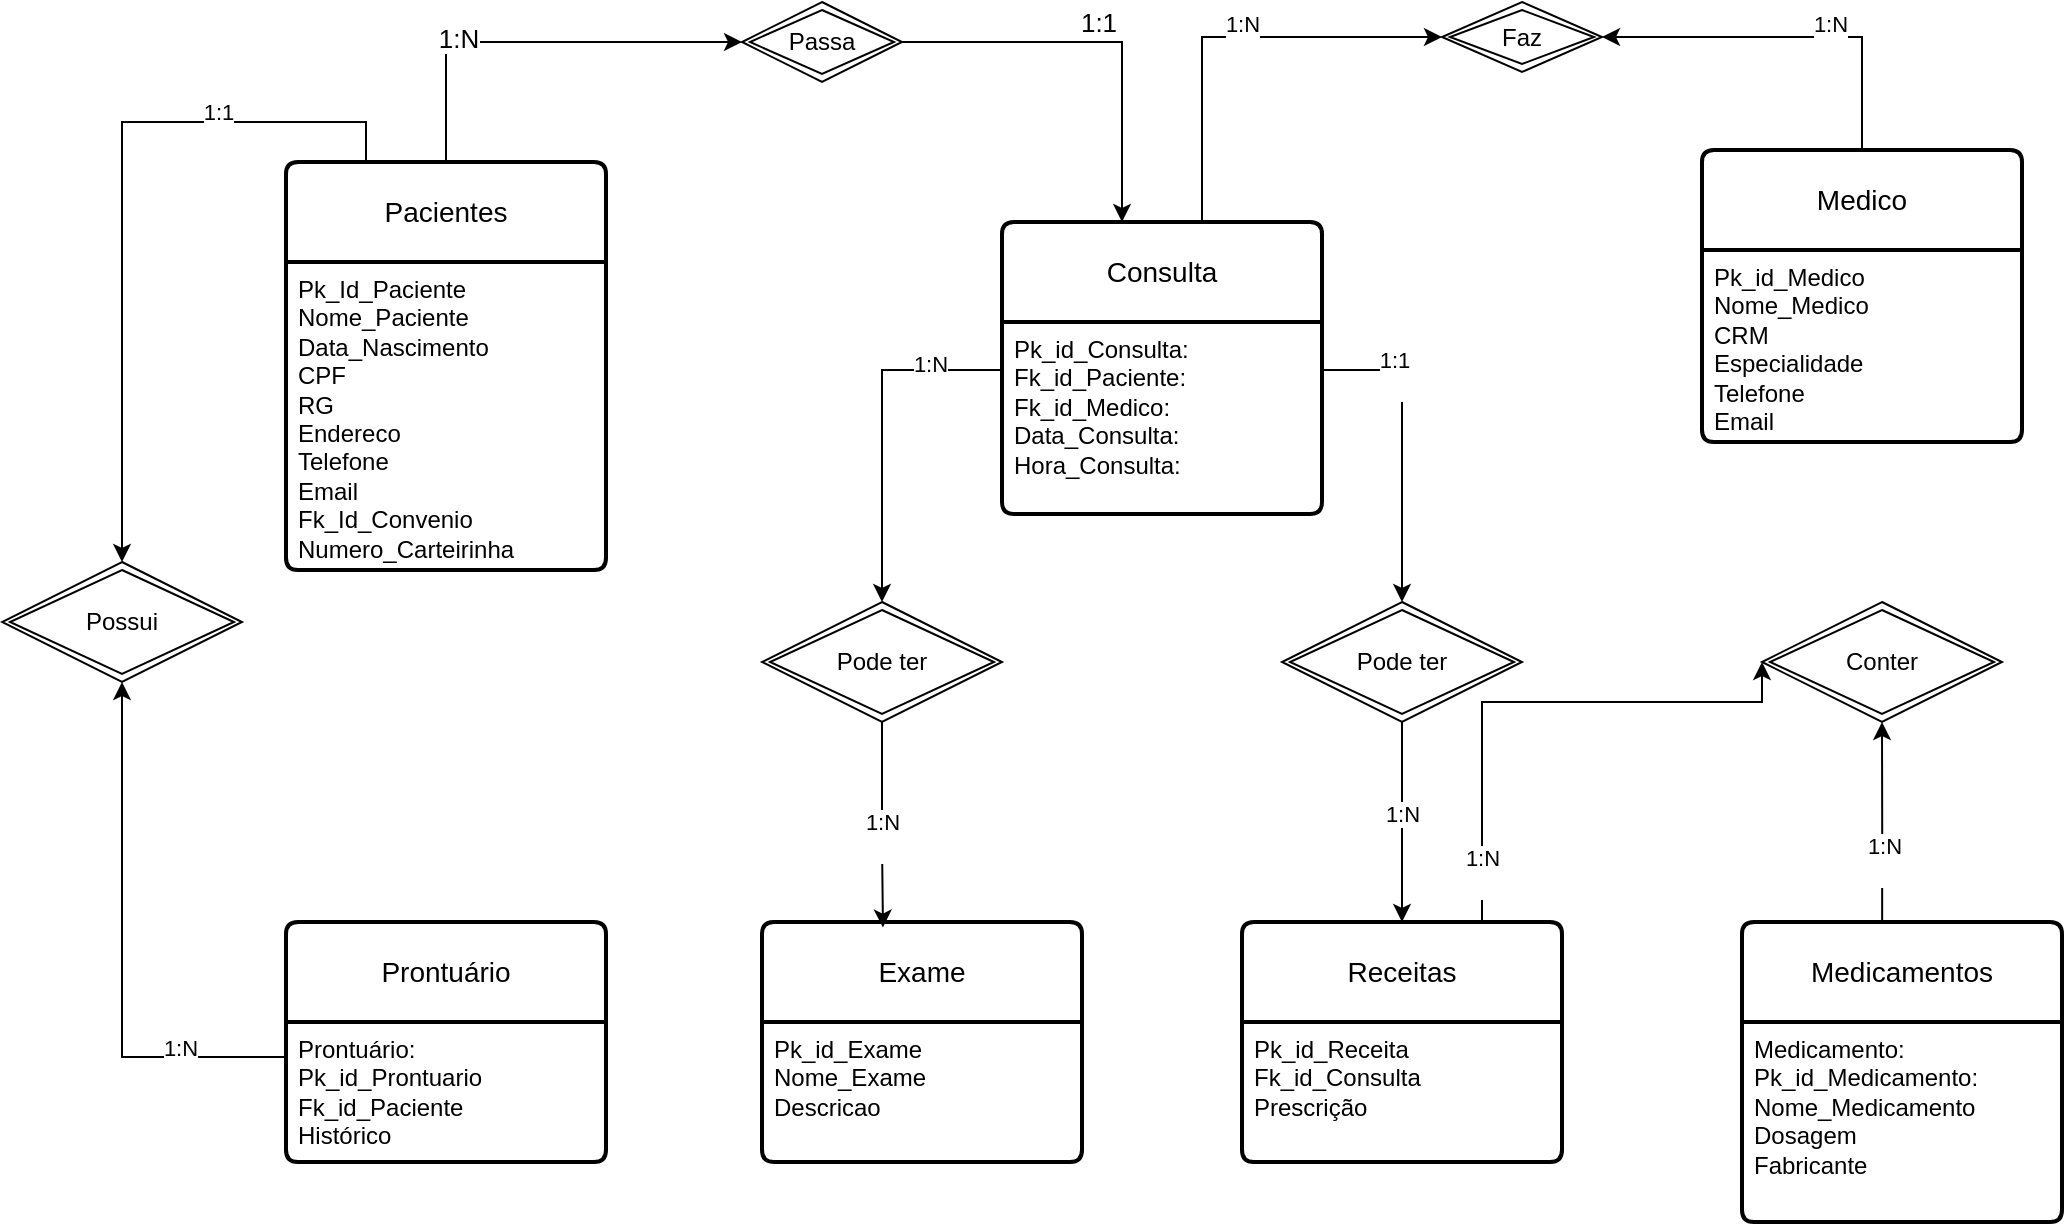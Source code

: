 <mxfile version="24.4.0" type="github">
  <diagram name="Page-1" id="9f46799a-70d6-7492-0946-bef42562c5a5">
    <mxGraphModel dx="2531" dy="813" grid="1" gridSize="10" guides="1" tooltips="1" connect="1" arrows="1" fold="1" page="1" pageScale="1" pageWidth="1100" pageHeight="850" background="none" math="0" shadow="0">
      <root>
        <mxCell id="0" />
        <mxCell id="1" parent="0" />
        <mxCell id="jqyQrgZry3oG7Yk4CvfF-23" style="edgeStyle=orthogonalEdgeStyle;rounded=0;orthogonalLoop=1;jettySize=auto;html=1;exitX=0.5;exitY=0;exitDx=0;exitDy=0;entryX=0;entryY=0.5;entryDx=0;entryDy=0;" edge="1" parent="1" source="jqyQrgZry3oG7Yk4CvfF-1" target="jqyQrgZry3oG7Yk4CvfF-22">
          <mxGeometry relative="1" as="geometry" />
        </mxCell>
        <mxCell id="jqyQrgZry3oG7Yk4CvfF-25" value="&lt;font style=&quot;font-size: 13px;&quot;&gt;1:N&lt;/font&gt;" style="edgeLabel;html=1;align=center;verticalAlign=middle;resizable=0;points=[];" vertex="1" connectable="0" parent="jqyQrgZry3oG7Yk4CvfF-23">
          <mxGeometry x="-0.363" y="2" relative="1" as="geometry">
            <mxPoint as="offset" />
          </mxGeometry>
        </mxCell>
        <mxCell id="jqyQrgZry3oG7Yk4CvfF-32" style="edgeStyle=orthogonalEdgeStyle;rounded=0;orthogonalLoop=1;jettySize=auto;html=1;exitX=0.25;exitY=0;exitDx=0;exitDy=0;entryX=0.5;entryY=0;entryDx=0;entryDy=0;" edge="1" parent="1" source="jqyQrgZry3oG7Yk4CvfF-1" target="jqyQrgZry3oG7Yk4CvfF-33">
          <mxGeometry relative="1" as="geometry">
            <mxPoint x="30.0" y="200" as="targetPoint" />
          </mxGeometry>
        </mxCell>
        <mxCell id="jqyQrgZry3oG7Yk4CvfF-36" value="&lt;div&gt;1:1&lt;/div&gt;&lt;div&gt;&lt;br&gt;&lt;/div&gt;" style="edgeLabel;html=1;align=center;verticalAlign=middle;resizable=0;points=[];" vertex="1" connectable="0" parent="jqyQrgZry3oG7Yk4CvfF-32">
          <mxGeometry x="-0.482" y="2" relative="1" as="geometry">
            <mxPoint as="offset" />
          </mxGeometry>
        </mxCell>
        <mxCell id="jqyQrgZry3oG7Yk4CvfF-1" value="Pacientes" style="swimlane;childLayout=stackLayout;horizontal=1;startSize=50;horizontalStack=0;rounded=1;fontSize=14;fontStyle=0;strokeWidth=2;resizeParent=0;resizeLast=1;shadow=0;dashed=0;align=center;arcSize=4;whiteSpace=wrap;html=1;" vertex="1" parent="1">
          <mxGeometry x="102" y="100" width="160" height="204" as="geometry">
            <mxRectangle x="80" y="90" width="100" height="50" as="alternateBounds" />
          </mxGeometry>
        </mxCell>
        <mxCell id="jqyQrgZry3oG7Yk4CvfF-2" value="&lt;font&gt;&lt;font&gt;Pk_Id_Paciente&lt;/font&gt;&lt;/font&gt;&lt;div&gt;&lt;div&gt;&lt;font&gt;Nome_Paciente&lt;/font&gt;&lt;/div&gt;&lt;div&gt;&lt;font&gt;Data_Nascimento&lt;/font&gt;&lt;/div&gt;&lt;div&gt;&lt;span style=&quot;background-color: initial;&quot;&gt;CPF&lt;/span&gt;&lt;/div&gt;&lt;div&gt;&lt;span style=&quot;background-color: initial;&quot;&gt;RG&lt;/span&gt;&lt;/div&gt;&lt;div&gt;&lt;span style=&quot;background-color: initial;&quot;&gt;Endereco&lt;/span&gt;&lt;/div&gt;&lt;div&gt;&lt;span style=&quot;background-color: initial;&quot;&gt;Telefone&lt;/span&gt;&lt;/div&gt;&lt;div&gt;&lt;span style=&quot;background-color: initial;&quot;&gt;Email&lt;/span&gt;&lt;/div&gt;&lt;div&gt;&lt;span style=&quot;background-color: initial;&quot;&gt;Fk_Id_Convenio&lt;/span&gt;&lt;/div&gt;&lt;div&gt;&lt;span style=&quot;background-color: initial;&quot;&gt;Numero_Carteirinha&lt;/span&gt;&lt;/div&gt;&lt;/div&gt;" style="align=left;strokeColor=none;fillColor=none;spacingLeft=4;fontSize=12;verticalAlign=top;resizable=0;rotatable=0;part=1;html=1;" vertex="1" parent="jqyQrgZry3oG7Yk4CvfF-1">
          <mxGeometry y="50" width="160" height="154" as="geometry" />
        </mxCell>
        <mxCell id="jqyQrgZry3oG7Yk4CvfF-3" style="edgeStyle=orthogonalEdgeStyle;rounded=0;orthogonalLoop=1;jettySize=auto;html=1;exitX=0.5;exitY=1;exitDx=0;exitDy=0;" edge="1" parent="jqyQrgZry3oG7Yk4CvfF-1" source="jqyQrgZry3oG7Yk4CvfF-2" target="jqyQrgZry3oG7Yk4CvfF-2">
          <mxGeometry relative="1" as="geometry" />
        </mxCell>
        <mxCell id="jqyQrgZry3oG7Yk4CvfF-28" style="edgeStyle=orthogonalEdgeStyle;rounded=0;orthogonalLoop=1;jettySize=auto;html=1;exitX=0.5;exitY=0;exitDx=0;exitDy=0;entryX=1;entryY=0.5;entryDx=0;entryDy=0;" edge="1" parent="1" source="jqyQrgZry3oG7Yk4CvfF-7" target="jqyQrgZry3oG7Yk4CvfF-27">
          <mxGeometry relative="1" as="geometry" />
        </mxCell>
        <mxCell id="jqyQrgZry3oG7Yk4CvfF-31" value="1:N" style="edgeLabel;html=1;align=center;verticalAlign=middle;resizable=0;points=[];" vertex="1" connectable="0" parent="jqyQrgZry3oG7Yk4CvfF-28">
          <mxGeometry x="-0.223" relative="1" as="geometry">
            <mxPoint y="-7" as="offset" />
          </mxGeometry>
        </mxCell>
        <mxCell id="jqyQrgZry3oG7Yk4CvfF-7" value="Medico" style="swimlane;childLayout=stackLayout;horizontal=1;startSize=50;horizontalStack=0;rounded=1;fontSize=14;fontStyle=0;strokeWidth=2;resizeParent=0;resizeLast=1;shadow=0;dashed=0;align=center;arcSize=4;whiteSpace=wrap;html=1;" vertex="1" parent="1">
          <mxGeometry x="810" y="94" width="160" height="146" as="geometry" />
        </mxCell>
        <mxCell id="jqyQrgZry3oG7Yk4CvfF-8" value="&lt;div&gt;Pk_id_Medico&lt;/div&gt;&lt;div&gt;Nome_Medico&lt;/div&gt;&lt;div&gt;CRM&lt;/div&gt;&lt;div&gt;Especialidade&lt;/div&gt;&lt;div&gt;Telefone&lt;/div&gt;&lt;div&gt;Email&lt;/div&gt;" style="align=left;strokeColor=none;fillColor=none;spacingLeft=4;fontSize=12;verticalAlign=top;resizable=0;rotatable=0;part=1;html=1;" vertex="1" parent="jqyQrgZry3oG7Yk4CvfF-7">
          <mxGeometry y="50" width="160" height="96" as="geometry" />
        </mxCell>
        <mxCell id="jqyQrgZry3oG7Yk4CvfF-29" style="edgeStyle=orthogonalEdgeStyle;rounded=0;orthogonalLoop=1;jettySize=auto;html=1;exitX=0.5;exitY=0;exitDx=0;exitDy=0;entryX=0;entryY=0.5;entryDx=0;entryDy=0;" edge="1" parent="1" source="jqyQrgZry3oG7Yk4CvfF-9" target="jqyQrgZry3oG7Yk4CvfF-27">
          <mxGeometry relative="1" as="geometry">
            <Array as="points">
              <mxPoint x="560" y="130" />
              <mxPoint x="560" y="38" />
            </Array>
          </mxGeometry>
        </mxCell>
        <mxCell id="jqyQrgZry3oG7Yk4CvfF-30" value="1:N" style="edgeLabel;html=1;align=center;verticalAlign=middle;resizable=0;points=[];" vertex="1" connectable="0" parent="jqyQrgZry3oG7Yk4CvfF-29">
          <mxGeometry x="0.138" y="1" relative="1" as="geometry">
            <mxPoint y="-6" as="offset" />
          </mxGeometry>
        </mxCell>
        <mxCell id="jqyQrgZry3oG7Yk4CvfF-9" value="Consulta" style="swimlane;childLayout=stackLayout;horizontal=1;startSize=50;horizontalStack=0;rounded=1;fontSize=14;fontStyle=0;strokeWidth=2;resizeParent=0;resizeLast=1;shadow=0;dashed=0;align=center;arcSize=4;whiteSpace=wrap;html=1;" vertex="1" parent="1">
          <mxGeometry x="460" y="130" width="160" height="146" as="geometry" />
        </mxCell>
        <mxCell id="jqyQrgZry3oG7Yk4CvfF-10" value="&lt;div&gt;Pk_id_Consulta:&lt;/div&gt;&lt;div&gt;Fk_id_Paciente:&amp;nbsp;&lt;/div&gt;&lt;div&gt;Fk_id_Medico:&amp;nbsp;&lt;/div&gt;&lt;div&gt;Data_Consulta:&lt;/div&gt;&lt;div&gt;Hora_Consulta:&lt;/div&gt;" style="align=left;strokeColor=none;fillColor=none;spacingLeft=4;fontSize=12;verticalAlign=top;resizable=0;rotatable=0;part=1;html=1;" vertex="1" parent="jqyQrgZry3oG7Yk4CvfF-9">
          <mxGeometry y="50" width="160" height="96" as="geometry" />
        </mxCell>
        <mxCell id="jqyQrgZry3oG7Yk4CvfF-11" value="Prontuário" style="swimlane;childLayout=stackLayout;horizontal=1;startSize=50;horizontalStack=0;rounded=1;fontSize=14;fontStyle=0;strokeWidth=2;resizeParent=0;resizeLast=1;shadow=0;dashed=0;align=center;arcSize=4;whiteSpace=wrap;html=1;" vertex="1" parent="1">
          <mxGeometry x="102" y="480" width="160" height="120" as="geometry" />
        </mxCell>
        <mxCell id="jqyQrgZry3oG7Yk4CvfF-12" value="&lt;div&gt;Prontuário:&lt;/div&gt;&lt;div&gt;Pk_id_Prontuario&lt;/div&gt;&lt;div&gt;Fk_id_Paciente&lt;/div&gt;&lt;div&gt;Histórico&lt;/div&gt;&lt;div&gt;&lt;br&gt;&lt;/div&gt;" style="align=left;strokeColor=none;fillColor=none;spacingLeft=4;fontSize=12;verticalAlign=top;resizable=0;rotatable=0;part=1;html=1;" vertex="1" parent="jqyQrgZry3oG7Yk4CvfF-11">
          <mxGeometry y="50" width="160" height="70" as="geometry" />
        </mxCell>
        <mxCell id="jqyQrgZry3oG7Yk4CvfF-13" value="Exame" style="swimlane;childLayout=stackLayout;horizontal=1;startSize=50;horizontalStack=0;rounded=1;fontSize=14;fontStyle=0;strokeWidth=2;resizeParent=0;resizeLast=1;shadow=0;dashed=0;align=center;arcSize=4;whiteSpace=wrap;html=1;" vertex="1" parent="1">
          <mxGeometry x="340" y="480" width="160" height="120" as="geometry" />
        </mxCell>
        <mxCell id="jqyQrgZry3oG7Yk4CvfF-14" value="&lt;div&gt;&lt;span style=&quot;background-color: initial;&quot;&gt;Pk_id_Exame&lt;/span&gt;&lt;br&gt;&lt;/div&gt;&lt;div&gt;Nome_Exame&lt;/div&gt;&lt;div&gt;Descricao&lt;/div&gt;" style="align=left;strokeColor=none;fillColor=none;spacingLeft=4;fontSize=12;verticalAlign=top;resizable=0;rotatable=0;part=1;html=1;" vertex="1" parent="jqyQrgZry3oG7Yk4CvfF-13">
          <mxGeometry y="50" width="160" height="70" as="geometry" />
        </mxCell>
        <mxCell id="jqyQrgZry3oG7Yk4CvfF-51" style="edgeStyle=orthogonalEdgeStyle;rounded=0;orthogonalLoop=1;jettySize=auto;html=1;exitX=0.75;exitY=0;exitDx=0;exitDy=0;entryX=0;entryY=0.5;entryDx=0;entryDy=0;" edge="1" parent="1" source="jqyQrgZry3oG7Yk4CvfF-15" target="jqyQrgZry3oG7Yk4CvfF-49">
          <mxGeometry relative="1" as="geometry">
            <Array as="points">
              <mxPoint x="700" y="370" />
              <mxPoint x="840" y="370" />
            </Array>
          </mxGeometry>
        </mxCell>
        <mxCell id="jqyQrgZry3oG7Yk4CvfF-53" value="1:N&lt;div&gt;&lt;br&gt;&lt;/div&gt;" style="edgeLabel;html=1;align=center;verticalAlign=middle;resizable=0;points=[];" vertex="1" connectable="0" parent="jqyQrgZry3oG7Yk4CvfF-51">
          <mxGeometry x="-0.813" relative="1" as="geometry">
            <mxPoint as="offset" />
          </mxGeometry>
        </mxCell>
        <mxCell id="jqyQrgZry3oG7Yk4CvfF-15" value="Receitas" style="swimlane;childLayout=stackLayout;horizontal=1;startSize=50;horizontalStack=0;rounded=1;fontSize=14;fontStyle=0;strokeWidth=2;resizeParent=0;resizeLast=1;shadow=0;dashed=0;align=center;arcSize=4;whiteSpace=wrap;html=1;" vertex="1" parent="1">
          <mxGeometry x="580" y="480" width="160" height="120" as="geometry" />
        </mxCell>
        <mxCell id="jqyQrgZry3oG7Yk4CvfF-16" value="&lt;div&gt;Pk_id_Receita&lt;/div&gt;&lt;div&gt;Fk_id_Consulta&lt;/div&gt;&lt;div&gt;Prescrição&amp;nbsp;&lt;/div&gt;" style="align=left;strokeColor=none;fillColor=none;spacingLeft=4;fontSize=12;verticalAlign=top;resizable=0;rotatable=0;part=1;html=1;" vertex="1" parent="jqyQrgZry3oG7Yk4CvfF-15">
          <mxGeometry y="50" width="160" height="70" as="geometry" />
        </mxCell>
        <mxCell id="jqyQrgZry3oG7Yk4CvfF-50" style="edgeStyle=orthogonalEdgeStyle;rounded=0;orthogonalLoop=1;jettySize=auto;html=1;exitX=0.438;exitY=0;exitDx=0;exitDy=0;entryX=0.5;entryY=1;entryDx=0;entryDy=0;exitPerimeter=0;" edge="1" parent="1" source="jqyQrgZry3oG7Yk4CvfF-17" target="jqyQrgZry3oG7Yk4CvfF-49">
          <mxGeometry relative="1" as="geometry" />
        </mxCell>
        <mxCell id="jqyQrgZry3oG7Yk4CvfF-54" value="1:N&lt;div&gt;&lt;br&gt;&lt;/div&gt;" style="edgeLabel;html=1;align=center;verticalAlign=middle;resizable=0;points=[];" vertex="1" connectable="0" parent="jqyQrgZry3oG7Yk4CvfF-50">
          <mxGeometry x="-0.381" y="-1" relative="1" as="geometry">
            <mxPoint as="offset" />
          </mxGeometry>
        </mxCell>
        <mxCell id="jqyQrgZry3oG7Yk4CvfF-17" value="Medicamentos" style="swimlane;childLayout=stackLayout;horizontal=1;startSize=50;horizontalStack=0;rounded=1;fontSize=14;fontStyle=0;strokeWidth=2;resizeParent=0;resizeLast=1;shadow=0;dashed=0;align=center;arcSize=4;whiteSpace=wrap;html=1;" vertex="1" parent="1">
          <mxGeometry x="830" y="480" width="160" height="150" as="geometry" />
        </mxCell>
        <mxCell id="jqyQrgZry3oG7Yk4CvfF-18" value="&lt;div&gt;Medicamento:&lt;/div&gt;&lt;div&gt;Pk_id_Medicamento:&lt;/div&gt;&lt;div&gt;Nome_Medicamento&lt;/div&gt;&lt;div&gt;Dosagem&lt;/div&gt;&lt;div&gt;Fabricante&lt;/div&gt;" style="align=left;strokeColor=none;fillColor=none;spacingLeft=4;fontSize=12;verticalAlign=top;resizable=0;rotatable=0;part=1;html=1;" vertex="1" parent="jqyQrgZry3oG7Yk4CvfF-17">
          <mxGeometry y="50" width="160" height="100" as="geometry" />
        </mxCell>
        <mxCell id="jqyQrgZry3oG7Yk4CvfF-24" style="edgeStyle=orthogonalEdgeStyle;rounded=0;orthogonalLoop=1;jettySize=auto;html=1;exitX=1;exitY=0.5;exitDx=0;exitDy=0;" edge="1" parent="1" source="jqyQrgZry3oG7Yk4CvfF-22" target="jqyQrgZry3oG7Yk4CvfF-9">
          <mxGeometry relative="1" as="geometry">
            <Array as="points">
              <mxPoint x="520" y="40" />
            </Array>
          </mxGeometry>
        </mxCell>
        <mxCell id="jqyQrgZry3oG7Yk4CvfF-26" value="&lt;font style=&quot;font-size: 13px;&quot;&gt;1:1&lt;/font&gt;" style="edgeLabel;html=1;align=center;verticalAlign=middle;resizable=0;points=[];" vertex="1" connectable="0" parent="jqyQrgZry3oG7Yk4CvfF-24">
          <mxGeometry x="-0.01" y="-2" relative="1" as="geometry">
            <mxPoint x="-1" y="-12" as="offset" />
          </mxGeometry>
        </mxCell>
        <mxCell id="jqyQrgZry3oG7Yk4CvfF-22" value="Passa" style="shape=rhombus;double=1;perimeter=rhombusPerimeter;whiteSpace=wrap;html=1;align=center;" vertex="1" parent="1">
          <mxGeometry x="330" y="20" width="80" height="40" as="geometry" />
        </mxCell>
        <mxCell id="jqyQrgZry3oG7Yk4CvfF-27" value="Faz" style="shape=rhombus;double=1;perimeter=rhombusPerimeter;whiteSpace=wrap;html=1;align=center;" vertex="1" parent="1">
          <mxGeometry x="680" y="20" width="80" height="35" as="geometry" />
        </mxCell>
        <mxCell id="jqyQrgZry3oG7Yk4CvfF-33" value="Possui" style="shape=rhombus;double=1;perimeter=rhombusPerimeter;whiteSpace=wrap;html=1;align=center;" vertex="1" parent="1">
          <mxGeometry x="-40.0" y="300" width="120" height="60" as="geometry" />
        </mxCell>
        <mxCell id="jqyQrgZry3oG7Yk4CvfF-34" style="edgeStyle=orthogonalEdgeStyle;rounded=0;orthogonalLoop=1;jettySize=auto;html=1;exitX=0;exitY=0.25;exitDx=0;exitDy=0;entryX=0.5;entryY=1;entryDx=0;entryDy=0;" edge="1" parent="1" source="jqyQrgZry3oG7Yk4CvfF-12" target="jqyQrgZry3oG7Yk4CvfF-33">
          <mxGeometry relative="1" as="geometry" />
        </mxCell>
        <mxCell id="jqyQrgZry3oG7Yk4CvfF-37" value="&lt;font&gt;1:N&lt;/font&gt;&lt;div&gt;&lt;br&gt;&lt;/div&gt;" style="edgeLabel;html=1;align=center;verticalAlign=middle;resizable=0;points=[];" vertex="1" connectable="0" parent="jqyQrgZry3oG7Yk4CvfF-34">
          <mxGeometry x="-0.607" y="2" relative="1" as="geometry">
            <mxPoint as="offset" />
          </mxGeometry>
        </mxCell>
        <mxCell id="jqyQrgZry3oG7Yk4CvfF-39" value="Pode ter" style="shape=rhombus;double=1;perimeter=rhombusPerimeter;whiteSpace=wrap;html=1;align=center;" vertex="1" parent="1">
          <mxGeometry x="340" y="320" width="120" height="60" as="geometry" />
        </mxCell>
        <mxCell id="jqyQrgZry3oG7Yk4CvfF-40" style="edgeStyle=orthogonalEdgeStyle;rounded=0;orthogonalLoop=1;jettySize=auto;html=1;exitX=0;exitY=0.25;exitDx=0;exitDy=0;entryX=0.5;entryY=0;entryDx=0;entryDy=0;" edge="1" parent="1" source="jqyQrgZry3oG7Yk4CvfF-10" target="jqyQrgZry3oG7Yk4CvfF-39">
          <mxGeometry relative="1" as="geometry" />
        </mxCell>
        <mxCell id="jqyQrgZry3oG7Yk4CvfF-42" value="1:N&lt;div&gt;&lt;br&gt;&lt;/div&gt;" style="edgeLabel;html=1;align=center;verticalAlign=middle;resizable=0;points=[];" vertex="1" connectable="0" parent="jqyQrgZry3oG7Yk4CvfF-40">
          <mxGeometry x="-0.583" y="4" relative="1" as="geometry">
            <mxPoint as="offset" />
          </mxGeometry>
        </mxCell>
        <mxCell id="jqyQrgZry3oG7Yk4CvfF-41" style="edgeStyle=orthogonalEdgeStyle;rounded=0;orthogonalLoop=1;jettySize=auto;html=1;exitX=0.5;exitY=1;exitDx=0;exitDy=0;entryX=0.378;entryY=0.023;entryDx=0;entryDy=0;entryPerimeter=0;" edge="1" parent="1" source="jqyQrgZry3oG7Yk4CvfF-39" target="jqyQrgZry3oG7Yk4CvfF-13">
          <mxGeometry relative="1" as="geometry">
            <Array as="points">
              <mxPoint x="400" y="440" />
              <mxPoint x="400" y="440" />
            </Array>
          </mxGeometry>
        </mxCell>
        <mxCell id="jqyQrgZry3oG7Yk4CvfF-43" value="1:N&lt;div&gt;&lt;br&gt;&lt;/div&gt;" style="edgeLabel;html=1;align=center;verticalAlign=middle;resizable=0;points=[];" vertex="1" connectable="0" parent="jqyQrgZry3oG7Yk4CvfF-41">
          <mxGeometry x="0.093" relative="1" as="geometry">
            <mxPoint as="offset" />
          </mxGeometry>
        </mxCell>
        <mxCell id="jqyQrgZry3oG7Yk4CvfF-44" value="Pode ter" style="shape=rhombus;double=1;perimeter=rhombusPerimeter;whiteSpace=wrap;html=1;align=center;" vertex="1" parent="1">
          <mxGeometry x="600" y="320" width="120" height="60" as="geometry" />
        </mxCell>
        <mxCell id="jqyQrgZry3oG7Yk4CvfF-45" style="edgeStyle=orthogonalEdgeStyle;rounded=0;orthogonalLoop=1;jettySize=auto;html=1;exitX=1;exitY=0.25;exitDx=0;exitDy=0;entryX=0.5;entryY=0;entryDx=0;entryDy=0;" edge="1" parent="1" source="jqyQrgZry3oG7Yk4CvfF-10" target="jqyQrgZry3oG7Yk4CvfF-44">
          <mxGeometry relative="1" as="geometry" />
        </mxCell>
        <mxCell id="jqyQrgZry3oG7Yk4CvfF-47" value="1:1&lt;div&gt;&lt;br&gt;&lt;/div&gt;" style="edgeLabel;html=1;align=center;verticalAlign=middle;resizable=0;points=[];" vertex="1" connectable="0" parent="jqyQrgZry3oG7Yk4CvfF-45">
          <mxGeometry x="-0.544" y="-2" relative="1" as="geometry">
            <mxPoint as="offset" />
          </mxGeometry>
        </mxCell>
        <mxCell id="jqyQrgZry3oG7Yk4CvfF-46" style="edgeStyle=orthogonalEdgeStyle;rounded=0;orthogonalLoop=1;jettySize=auto;html=1;exitX=0.5;exitY=1;exitDx=0;exitDy=0;entryX=0.5;entryY=0;entryDx=0;entryDy=0;" edge="1" parent="1" source="jqyQrgZry3oG7Yk4CvfF-44" target="jqyQrgZry3oG7Yk4CvfF-15">
          <mxGeometry relative="1" as="geometry" />
        </mxCell>
        <mxCell id="jqyQrgZry3oG7Yk4CvfF-48" value="1:N" style="edgeLabel;html=1;align=center;verticalAlign=middle;resizable=0;points=[];" vertex="1" connectable="0" parent="jqyQrgZry3oG7Yk4CvfF-46">
          <mxGeometry x="-0.094" relative="1" as="geometry">
            <mxPoint as="offset" />
          </mxGeometry>
        </mxCell>
        <mxCell id="jqyQrgZry3oG7Yk4CvfF-49" value="Conter" style="shape=rhombus;double=1;perimeter=rhombusPerimeter;whiteSpace=wrap;html=1;align=center;" vertex="1" parent="1">
          <mxGeometry x="840" y="320" width="120" height="60" as="geometry" />
        </mxCell>
      </root>
    </mxGraphModel>
  </diagram>
</mxfile>
